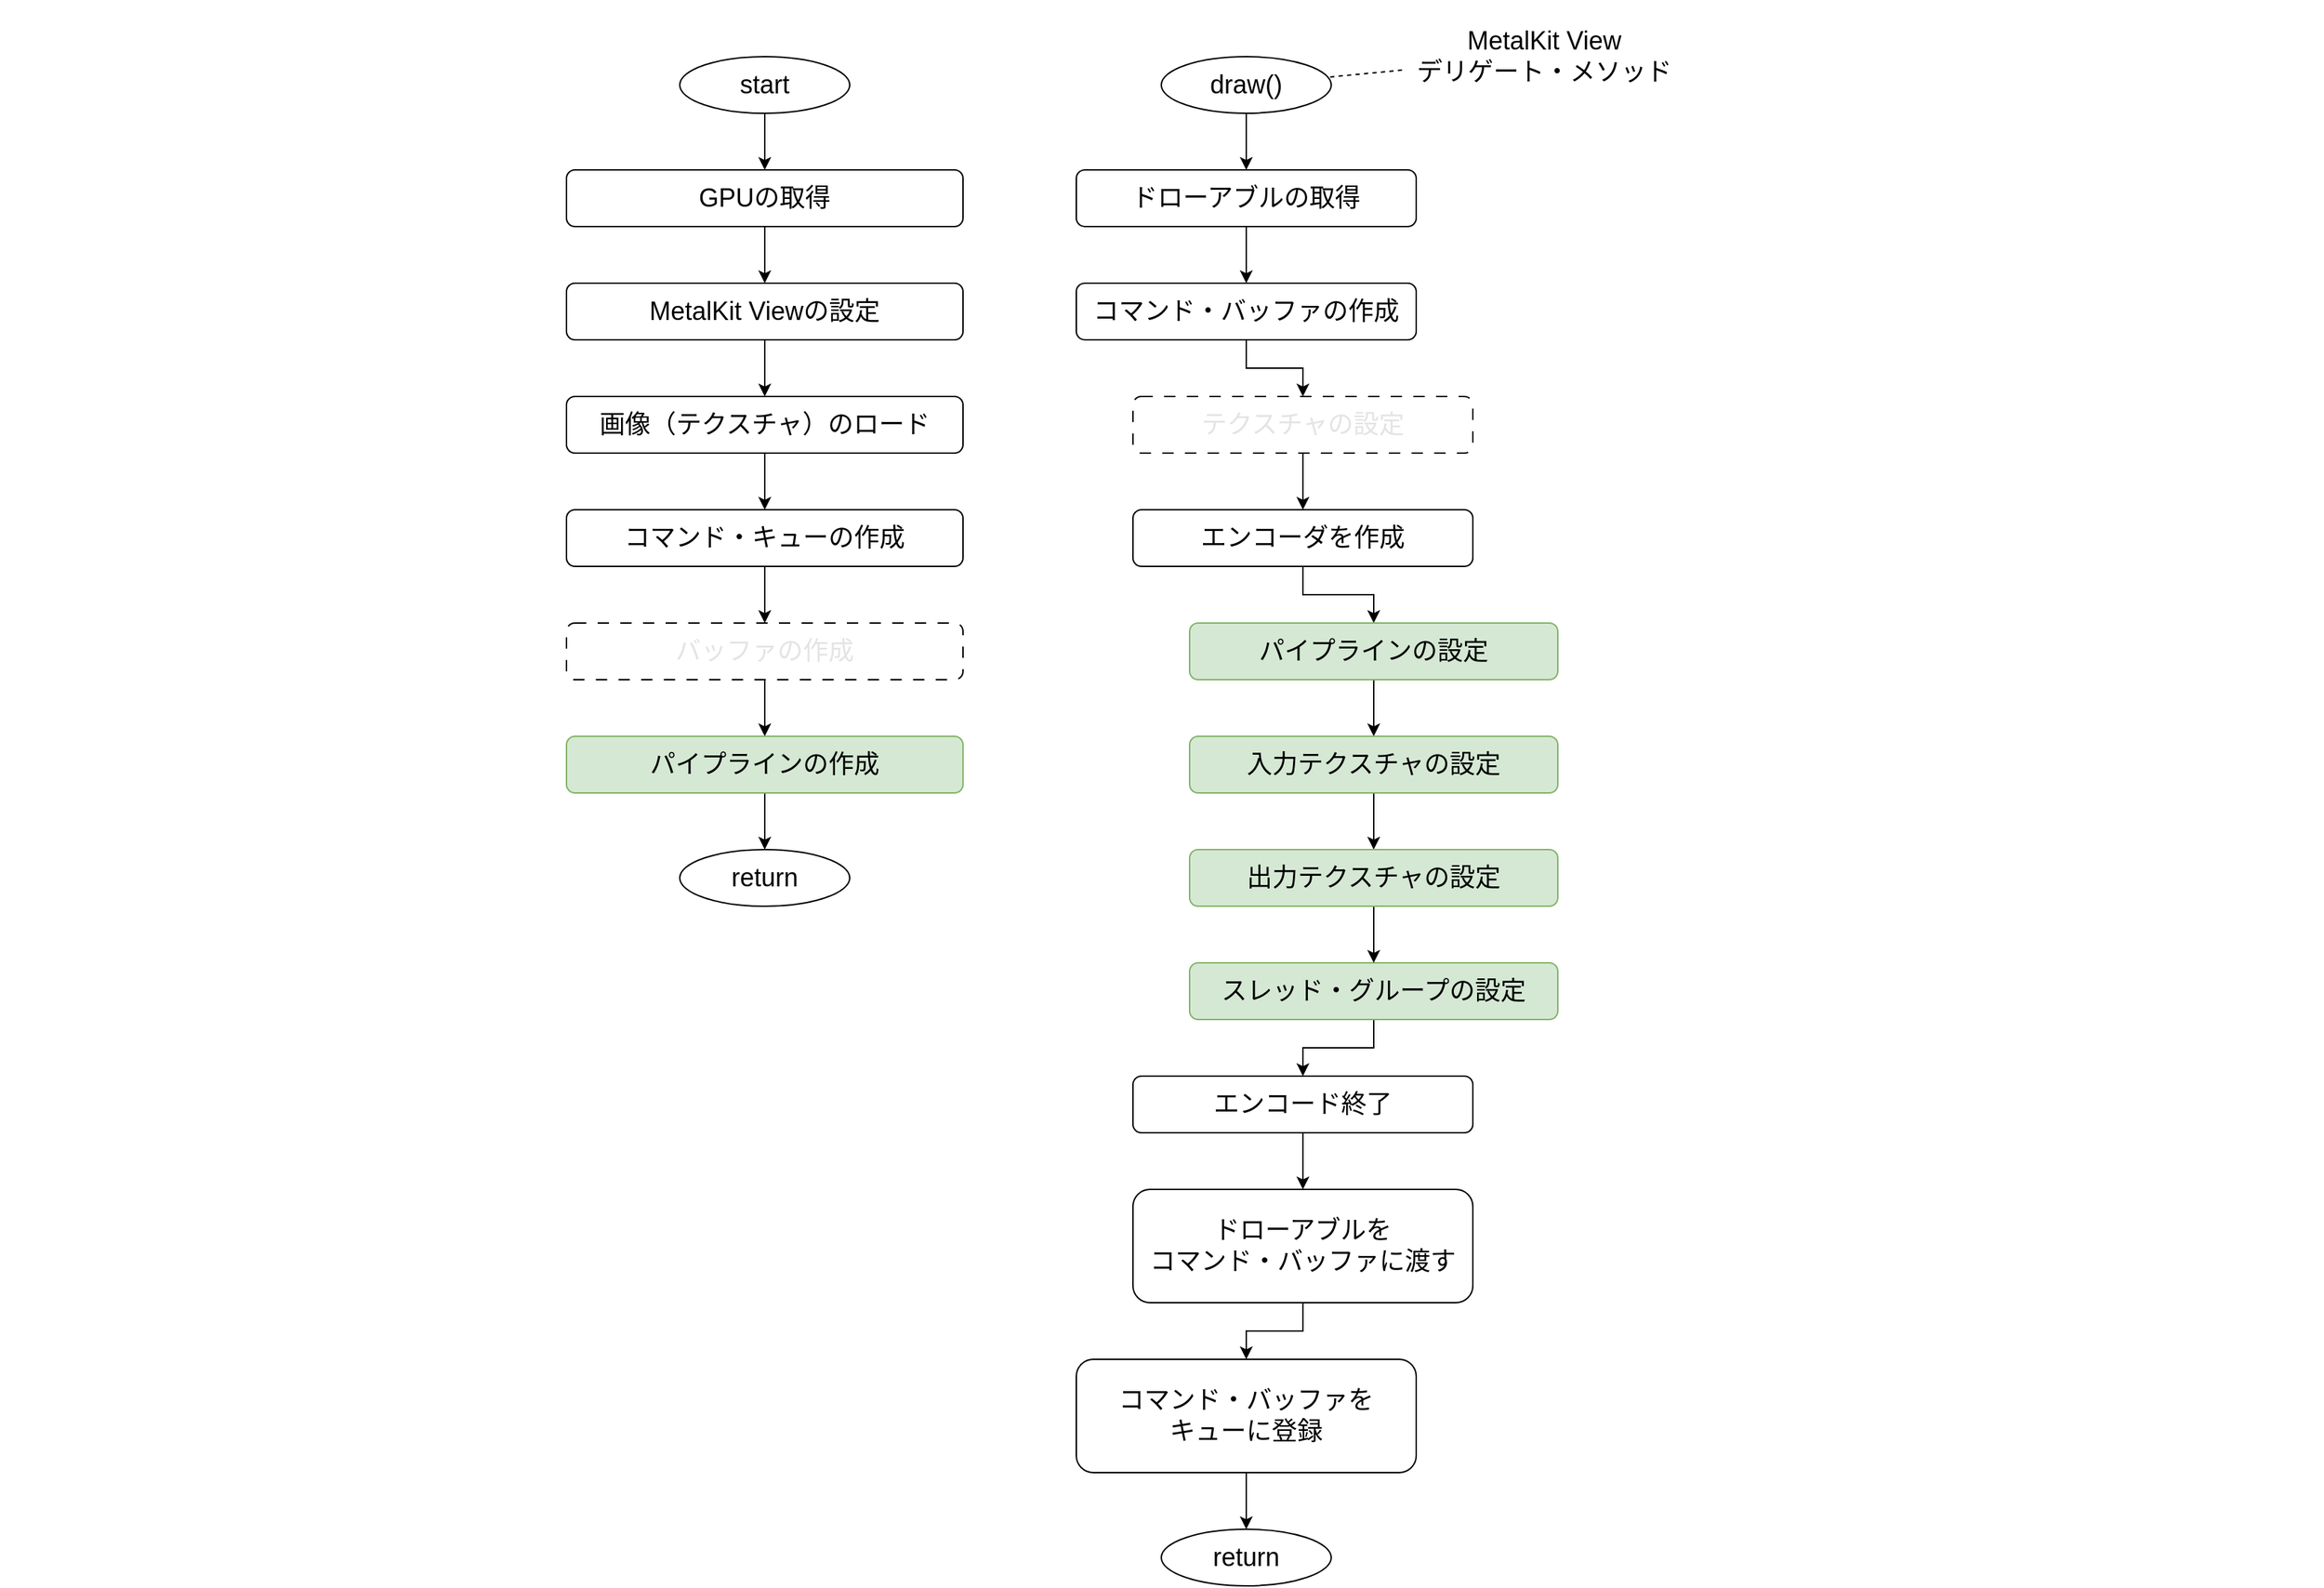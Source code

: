 <mxfile version="21.1.2" type="device">
  <diagram id="IPethDhe6ZVQqmIALtQ7" name="ページ1">
    <mxGraphModel dx="1418" dy="775" grid="1" gridSize="10" guides="1" tooltips="1" connect="1" arrows="1" fold="1" page="1" pageScale="1" pageWidth="827" pageHeight="1169" math="0" shadow="0">
      <root>
        <mxCell id="0" />
        <mxCell id="1" parent="0" />
        <mxCell id="p9Q-K5Lf5OzM1QTrhTN4-1" style="edgeStyle=orthogonalEdgeStyle;rounded=0;orthogonalLoop=1;jettySize=auto;html=1;" parent="1" source="p9Q-K5Lf5OzM1QTrhTN4-2" target="p9Q-K5Lf5OzM1QTrhTN4-27" edge="1">
          <mxGeometry relative="1" as="geometry" />
        </mxCell>
        <mxCell id="p9Q-K5Lf5OzM1QTrhTN4-2" value="MetalKit Viewの設定" style="rounded=1;whiteSpace=wrap;html=1;fontSize=18;" parent="1" vertex="1">
          <mxGeometry x="400" y="200" width="280" height="40" as="geometry" />
        </mxCell>
        <mxCell id="p9Q-K5Lf5OzM1QTrhTN4-3" style="edgeStyle=orthogonalEdgeStyle;rounded=0;orthogonalLoop=1;jettySize=auto;html=1;entryX=0.5;entryY=0;entryDx=0;entryDy=0;" parent="1" source="p9Q-K5Lf5OzM1QTrhTN4-4" target="p9Q-K5Lf5OzM1QTrhTN4-6" edge="1">
          <mxGeometry relative="1" as="geometry" />
        </mxCell>
        <mxCell id="p9Q-K5Lf5OzM1QTrhTN4-4" value="コマンド・キューの作成" style="rounded=1;whiteSpace=wrap;html=1;fontSize=18;" parent="1" vertex="1">
          <mxGeometry x="400" y="360" width="280" height="40" as="geometry" />
        </mxCell>
        <mxCell id="p9Q-K5Lf5OzM1QTrhTN4-5" style="edgeStyle=orthogonalEdgeStyle;rounded=0;orthogonalLoop=1;jettySize=auto;html=1;" parent="1" source="p9Q-K5Lf5OzM1QTrhTN4-6" target="p9Q-K5Lf5OzM1QTrhTN4-8" edge="1">
          <mxGeometry relative="1" as="geometry" />
        </mxCell>
        <mxCell id="p9Q-K5Lf5OzM1QTrhTN4-6" value="バッファの作成" style="rounded=1;whiteSpace=wrap;html=1;fontSize=18;textOpacity=10;spacing=2;dashed=1;dashPattern=8 8;fillColor=none;" parent="1" vertex="1">
          <mxGeometry x="400" y="440" width="280" height="40" as="geometry" />
        </mxCell>
        <mxCell id="p9Q-K5Lf5OzM1QTrhTN4-7" style="edgeStyle=orthogonalEdgeStyle;rounded=0;orthogonalLoop=1;jettySize=auto;html=1;" parent="1" source="p9Q-K5Lf5OzM1QTrhTN4-8" target="p9Q-K5Lf5OzM1QTrhTN4-11" edge="1">
          <mxGeometry relative="1" as="geometry" />
        </mxCell>
        <mxCell id="p9Q-K5Lf5OzM1QTrhTN4-8" value="&lt;p style=&quot;line-height: 120%;&quot;&gt;パイプラインの作成&lt;br&gt;&lt;/p&gt;" style="rounded=1;whiteSpace=wrap;html=1;fontSize=18;fillColor=#d5e8d4;strokeColor=#82b366;spacing=2;" parent="1" vertex="1">
          <mxGeometry x="400" y="520" width="280" height="40" as="geometry" />
        </mxCell>
        <mxCell id="p9Q-K5Lf5OzM1QTrhTN4-9" style="edgeStyle=orthogonalEdgeStyle;rounded=0;orthogonalLoop=1;jettySize=auto;html=1;entryX=0.5;entryY=0;entryDx=0;entryDy=0;" parent="1" source="p9Q-K5Lf5OzM1QTrhTN4-10" target="p9Q-K5Lf5OzM1QTrhTN4-13" edge="1">
          <mxGeometry relative="1" as="geometry" />
        </mxCell>
        <mxCell id="p9Q-K5Lf5OzM1QTrhTN4-10" value="start" style="ellipse;whiteSpace=wrap;html=1;fontSize=18;" parent="1" vertex="1">
          <mxGeometry x="480" y="40" width="120" height="40" as="geometry" />
        </mxCell>
        <mxCell id="p9Q-K5Lf5OzM1QTrhTN4-11" value="return" style="ellipse;whiteSpace=wrap;html=1;fontSize=18;" parent="1" vertex="1">
          <mxGeometry x="480" y="600" width="120" height="40" as="geometry" />
        </mxCell>
        <mxCell id="p9Q-K5Lf5OzM1QTrhTN4-12" style="edgeStyle=orthogonalEdgeStyle;rounded=0;orthogonalLoop=1;jettySize=auto;html=1;entryX=0.5;entryY=0;entryDx=0;entryDy=0;" parent="1" source="p9Q-K5Lf5OzM1QTrhTN4-13" target="p9Q-K5Lf5OzM1QTrhTN4-2" edge="1">
          <mxGeometry relative="1" as="geometry" />
        </mxCell>
        <mxCell id="p9Q-K5Lf5OzM1QTrhTN4-13" value="GPUの取得" style="rounded=1;whiteSpace=wrap;html=1;fontSize=18;" parent="1" vertex="1">
          <mxGeometry x="400" y="120" width="280" height="40" as="geometry" />
        </mxCell>
        <mxCell id="p9Q-K5Lf5OzM1QTrhTN4-14" style="edgeStyle=orthogonalEdgeStyle;rounded=0;orthogonalLoop=1;jettySize=auto;html=1;" parent="1" source="p9Q-K5Lf5OzM1QTrhTN4-15" target="p9Q-K5Lf5OzM1QTrhTN4-42" edge="1">
          <mxGeometry relative="1" as="geometry" />
        </mxCell>
        <mxCell id="p9Q-K5Lf5OzM1QTrhTN4-15" value="コマンド・バッファの作成" style="rounded=1;whiteSpace=wrap;html=1;fontSize=18;" parent="1" vertex="1">
          <mxGeometry x="760" y="200" width="240" height="40" as="geometry" />
        </mxCell>
        <mxCell id="p9Q-K5Lf5OzM1QTrhTN4-16" style="edgeStyle=orthogonalEdgeStyle;rounded=0;orthogonalLoop=1;jettySize=auto;html=1;entryX=0.5;entryY=0;entryDx=0;entryDy=0;" parent="1" source="p9Q-K5Lf5OzM1QTrhTN4-17" target="p9Q-K5Lf5OzM1QTrhTN4-37" edge="1">
          <mxGeometry relative="1" as="geometry" />
        </mxCell>
        <mxCell id="p9Q-K5Lf5OzM1QTrhTN4-17" value="エンコーダを作成" style="rounded=1;whiteSpace=wrap;html=1;fontSize=18;" parent="1" vertex="1">
          <mxGeometry x="800" y="360" width="240" height="40" as="geometry" />
        </mxCell>
        <mxCell id="p9Q-K5Lf5OzM1QTrhTN4-18" style="edgeStyle=orthogonalEdgeStyle;rounded=0;orthogonalLoop=1;jettySize=auto;html=1;exitX=0.5;exitY=1;exitDx=0;exitDy=0;" parent="1" source="p9Q-K5Lf5OzM1QTrhTN4-40" target="p9Q-K5Lf5OzM1QTrhTN4-20" edge="1">
          <mxGeometry relative="1" as="geometry">
            <mxPoint x="950" y="785" as="sourcePoint" />
          </mxGeometry>
        </mxCell>
        <mxCell id="p9Q-K5Lf5OzM1QTrhTN4-19" style="edgeStyle=orthogonalEdgeStyle;rounded=0;orthogonalLoop=1;jettySize=auto;html=1;entryX=0.5;entryY=0;entryDx=0;entryDy=0;" parent="1" source="p9Q-K5Lf5OzM1QTrhTN4-20" target="p9Q-K5Lf5OzM1QTrhTN4-29" edge="1">
          <mxGeometry relative="1" as="geometry" />
        </mxCell>
        <mxCell id="p9Q-K5Lf5OzM1QTrhTN4-20" value="エンコード終了" style="rounded=1;whiteSpace=wrap;html=1;fontSize=18;" parent="1" vertex="1">
          <mxGeometry x="800" y="760" width="240" height="40" as="geometry" />
        </mxCell>
        <mxCell id="p9Q-K5Lf5OzM1QTrhTN4-21" style="edgeStyle=orthogonalEdgeStyle;rounded=0;orthogonalLoop=1;jettySize=auto;html=1;entryX=0.5;entryY=0;entryDx=0;entryDy=0;" parent="1" source="p9Q-K5Lf5OzM1QTrhTN4-22" target="p9Q-K5Lf5OzM1QTrhTN4-25" edge="1">
          <mxGeometry relative="1" as="geometry" />
        </mxCell>
        <mxCell id="p9Q-K5Lf5OzM1QTrhTN4-22" value="draw()" style="ellipse;whiteSpace=wrap;html=1;fontSize=18;" parent="1" vertex="1">
          <mxGeometry x="820" y="40" width="120" height="40" as="geometry" />
        </mxCell>
        <mxCell id="p9Q-K5Lf5OzM1QTrhTN4-23" value="return" style="ellipse;whiteSpace=wrap;html=1;fontSize=18;" parent="1" vertex="1">
          <mxGeometry x="820" y="1080" width="120" height="40" as="geometry" />
        </mxCell>
        <mxCell id="p9Q-K5Lf5OzM1QTrhTN4-24" style="edgeStyle=orthogonalEdgeStyle;rounded=0;orthogonalLoop=1;jettySize=auto;html=1;entryX=0.5;entryY=0;entryDx=0;entryDy=0;" parent="1" source="p9Q-K5Lf5OzM1QTrhTN4-25" target="p9Q-K5Lf5OzM1QTrhTN4-15" edge="1">
          <mxGeometry relative="1" as="geometry" />
        </mxCell>
        <mxCell id="p9Q-K5Lf5OzM1QTrhTN4-25" value="ドローアブルの取得" style="rounded=1;whiteSpace=wrap;html=1;fontSize=18;" parent="1" vertex="1">
          <mxGeometry x="760" y="120" width="240" height="40" as="geometry" />
        </mxCell>
        <mxCell id="p9Q-K5Lf5OzM1QTrhTN4-26" style="edgeStyle=orthogonalEdgeStyle;rounded=0;orthogonalLoop=1;jettySize=auto;html=1;entryX=0.5;entryY=0;entryDx=0;entryDy=0;" parent="1" source="p9Q-K5Lf5OzM1QTrhTN4-27" target="p9Q-K5Lf5OzM1QTrhTN4-4" edge="1">
          <mxGeometry relative="1" as="geometry" />
        </mxCell>
        <mxCell id="p9Q-K5Lf5OzM1QTrhTN4-27" value="画像（テクスチャ）のロード" style="rounded=1;whiteSpace=wrap;html=1;fontSize=18;" parent="1" vertex="1">
          <mxGeometry x="400" y="280" width="280" height="40" as="geometry" />
        </mxCell>
        <mxCell id="p9Q-K5Lf5OzM1QTrhTN4-28" style="edgeStyle=orthogonalEdgeStyle;rounded=0;orthogonalLoop=1;jettySize=auto;html=1;entryX=0.5;entryY=0;entryDx=0;entryDy=0;" parent="1" source="p9Q-K5Lf5OzM1QTrhTN4-29" target="p9Q-K5Lf5OzM1QTrhTN4-31" edge="1">
          <mxGeometry relative="1" as="geometry" />
        </mxCell>
        <mxCell id="p9Q-K5Lf5OzM1QTrhTN4-29" value="ドローアブルを&lt;br&gt;コマンド・バッファに渡す" style="rounded=1;whiteSpace=wrap;html=1;fontSize=18;" parent="1" vertex="1">
          <mxGeometry x="800" y="840" width="240" height="80" as="geometry" />
        </mxCell>
        <mxCell id="p9Q-K5Lf5OzM1QTrhTN4-30" style="edgeStyle=orthogonalEdgeStyle;rounded=0;orthogonalLoop=1;jettySize=auto;html=1;" parent="1" source="p9Q-K5Lf5OzM1QTrhTN4-31" target="p9Q-K5Lf5OzM1QTrhTN4-23" edge="1">
          <mxGeometry relative="1" as="geometry" />
        </mxCell>
        <mxCell id="p9Q-K5Lf5OzM1QTrhTN4-31" value="コマンド・バッファを&lt;br&gt;キューに登録" style="rounded=1;whiteSpace=wrap;html=1;fontSize=18;" parent="1" vertex="1">
          <mxGeometry x="760" y="960" width="240" height="80" as="geometry" />
        </mxCell>
        <mxCell id="p9Q-K5Lf5OzM1QTrhTN4-32" value="" style="rounded=0;whiteSpace=wrap;html=1;strokeColor=none;fillColor=none;" parent="1" vertex="1">
          <mxGeometry width="40" height="40" as="geometry" />
        </mxCell>
        <mxCell id="p9Q-K5Lf5OzM1QTrhTN4-33" value="" style="rounded=0;whiteSpace=wrap;html=1;strokeColor=none;fillColor=none;" parent="1" vertex="1">
          <mxGeometry x="1600" width="40" height="40" as="geometry" />
        </mxCell>
        <mxCell id="p9Q-K5Lf5OzM1QTrhTN4-34" style="rounded=0;orthogonalLoop=1;jettySize=auto;html=1;dashed=1;endArrow=none;endFill=0;" parent="1" source="p9Q-K5Lf5OzM1QTrhTN4-35" target="p9Q-K5Lf5OzM1QTrhTN4-22" edge="1">
          <mxGeometry relative="1" as="geometry" />
        </mxCell>
        <mxCell id="p9Q-K5Lf5OzM1QTrhTN4-35" value="MetalKit View&lt;br style=&quot;font-size: 18px;&quot;&gt;デリゲート・メソッド" style="text;html=1;align=center;verticalAlign=middle;resizable=0;points=[];autosize=1;strokeColor=none;fillColor=none;fontSize=18;" parent="1" vertex="1">
          <mxGeometry x="990" y="10" width="200" height="60" as="geometry" />
        </mxCell>
        <mxCell id="p9Q-K5Lf5OzM1QTrhTN4-36" style="edgeStyle=orthogonalEdgeStyle;rounded=0;orthogonalLoop=1;jettySize=auto;html=1;entryX=0.5;entryY=0;entryDx=0;entryDy=0;fontFamily=Helvetica;fontSize=18;fontColor=default;" parent="1" source="p9Q-K5Lf5OzM1QTrhTN4-37" target="p9Q-K5Lf5OzM1QTrhTN4-39" edge="1">
          <mxGeometry relative="1" as="geometry" />
        </mxCell>
        <mxCell id="p9Q-K5Lf5OzM1QTrhTN4-37" value="パイプラインの設定" style="rounded=1;whiteSpace=wrap;html=1;fontSize=18;fillColor=#d5e8d4;strokeColor=#82b366;" parent="1" vertex="1">
          <mxGeometry x="840" y="440" width="260" height="40" as="geometry" />
        </mxCell>
        <mxCell id="p9Q-K5Lf5OzM1QTrhTN4-38" style="edgeStyle=orthogonalEdgeStyle;rounded=0;orthogonalLoop=1;jettySize=auto;html=1;entryX=0.5;entryY=0;entryDx=0;entryDy=0;fontFamily=Helvetica;fontSize=18;fontColor=default;" parent="1" source="p9Q-K5Lf5OzM1QTrhTN4-39" target="p9Q-K5Lf5OzM1QTrhTN4-44" edge="1">
          <mxGeometry relative="1" as="geometry" />
        </mxCell>
        <mxCell id="p9Q-K5Lf5OzM1QTrhTN4-39" value="入力テクスチャの設定" style="rounded=1;whiteSpace=wrap;html=1;fontSize=18;fillColor=#d5e8d4;strokeColor=#82b366;" parent="1" vertex="1">
          <mxGeometry x="840" y="520" width="260" height="40" as="geometry" />
        </mxCell>
        <mxCell id="p9Q-K5Lf5OzM1QTrhTN4-40" value="スレッド・グループの設定" style="rounded=1;whiteSpace=wrap;html=1;fontSize=18;fillColor=#d5e8d4;strokeColor=#82b366;" parent="1" vertex="1">
          <mxGeometry x="840" y="680" width="260" height="40" as="geometry" />
        </mxCell>
        <mxCell id="p9Q-K5Lf5OzM1QTrhTN4-41" style="edgeStyle=orthogonalEdgeStyle;rounded=0;orthogonalLoop=1;jettySize=auto;html=1;" parent="1" source="p9Q-K5Lf5OzM1QTrhTN4-42" target="p9Q-K5Lf5OzM1QTrhTN4-17" edge="1">
          <mxGeometry relative="1" as="geometry" />
        </mxCell>
        <mxCell id="p9Q-K5Lf5OzM1QTrhTN4-42" value="テクスチャの設定" style="rounded=1;whiteSpace=wrap;html=1;fontSize=18;spacing=2;textOpacity=10;dashed=1;dashPattern=8 8;fillColor=none;" parent="1" vertex="1">
          <mxGeometry x="800" y="280" width="240" height="40" as="geometry" />
        </mxCell>
        <mxCell id="p9Q-K5Lf5OzM1QTrhTN4-43" style="edgeStyle=orthogonalEdgeStyle;rounded=0;orthogonalLoop=1;jettySize=auto;html=1;" parent="1" source="p9Q-K5Lf5OzM1QTrhTN4-44" target="p9Q-K5Lf5OzM1QTrhTN4-40" edge="1">
          <mxGeometry relative="1" as="geometry" />
        </mxCell>
        <mxCell id="p9Q-K5Lf5OzM1QTrhTN4-44" value="出力テクスチャの設定" style="rounded=1;whiteSpace=wrap;html=1;fontSize=18;fillColor=#d5e8d4;strokeColor=#82b366;" parent="1" vertex="1">
          <mxGeometry x="840" y="600" width="260" height="40" as="geometry" />
        </mxCell>
      </root>
    </mxGraphModel>
  </diagram>
</mxfile>
